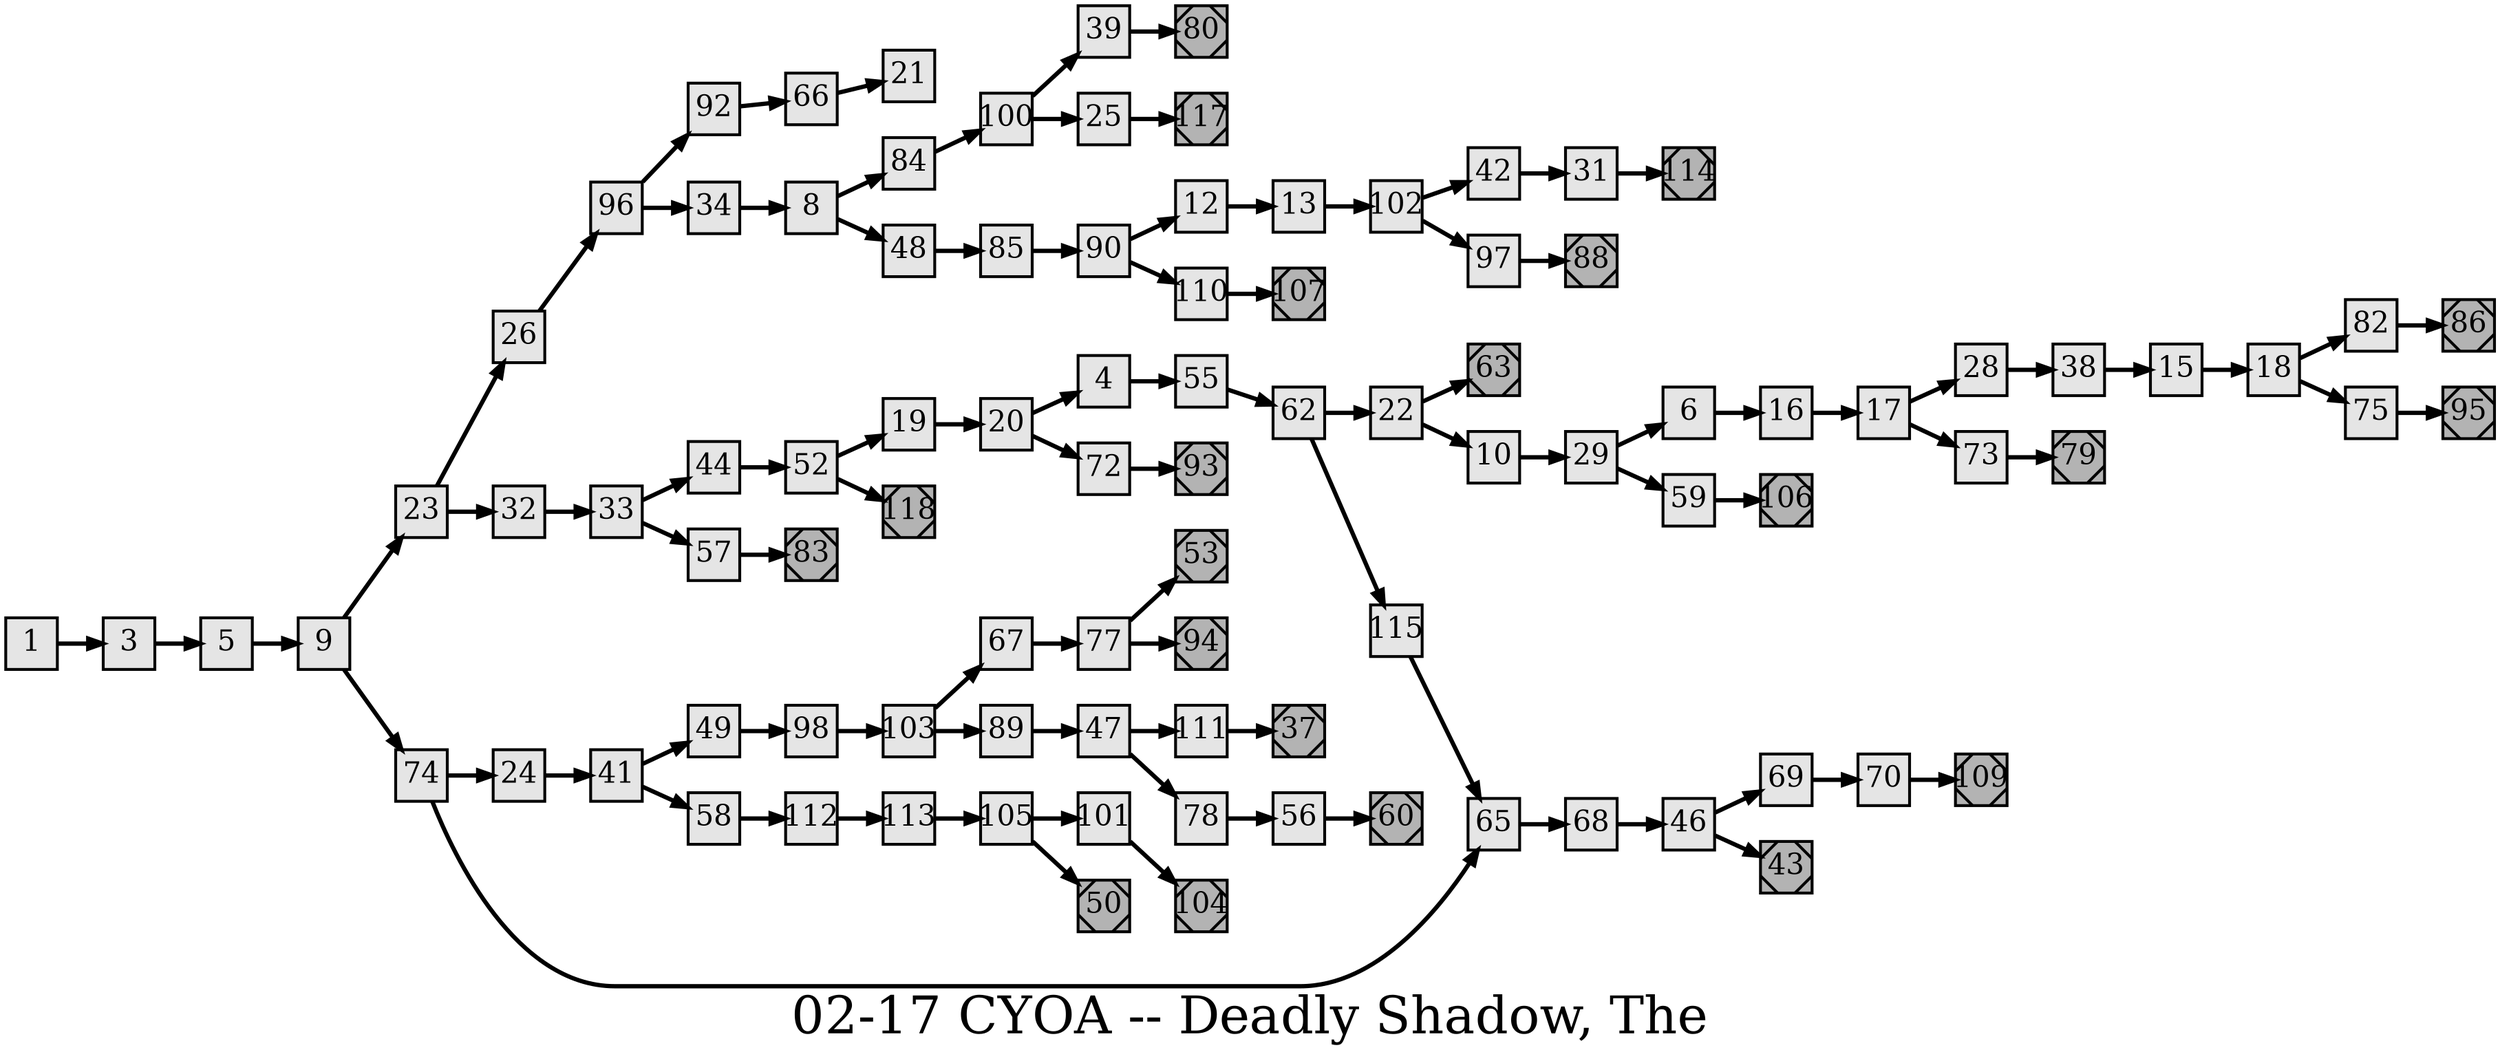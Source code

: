 digraph g{
  graph [ label="02-17 CYOA -- Deadly Shadow, The" rankdir=LR, ordering=out, fontsize=36, nodesep="0.35", ranksep="0.45"];
  node  [shape=rect, penwidth=2, fontsize=20, style=filled, fillcolor=grey90, margin="0,0", labelfloat=true, regular=true, fixedsize=true];
  edge  [labelfloat=true, penwidth=3, fontsize=12];
  // ---;
  // group  : Katz;
  // id     : 02-17;
  // gbid   : 525;
  // series : CYOA;
  // title  : Deadly Shadow, The;
  // author : Richard Brightfield;
  // credit:;
  // - name : Cindy Lam;
  // role : encoder;
  // date : 2018-03-16;
  // render:;
  // - name   : small;
  // styles : gvStyles.txt;
  // engine : dot;
  // comment: >;
  
  // ---;
  
  // From | To | Label;
  
  1 -> 3;
  3 -> 5;
  4 -> 55;
  5 -> 9;
  6 -> 16;
  8 -> 84;
  8 -> 48;
  9 -> 23;
  9 -> 74;
  10 -> 29;
  12 -> 13;
  13 -> 102;
  15 -> 18;
  16 -> 17;
  17 -> 28;
  17 -> 73;
  18 -> 82;
  18 -> 75;
  19 -> 20;
  20 -> 4;
  20 -> 72;
  22 -> 63;
  22 -> 10;
  23 -> 26;
  23 -> 32;
  24 -> 41;
  25 -> 117;
  26 -> 96;
  28 -> 38;
  29 -> 6;
  29 -> 59;
  31 -> 114;
  32 -> 33;
  33 -> 44;
  33 -> 57;
  34 -> 8;
  37	[ xlabel="E", shape=Msquare, fontsize=20, fillcolor=grey70, xlabel="" ];
  38 -> 15;
  39 -> 80;
  41 -> 49;
  41 -> 58;
  42 -> 31;
  43	[ xlabel="E", shape=Msquare, fontsize=20, fillcolor=grey70, xlabel="" ];
  44 -> 52;
  46 -> 69;
  46 -> 43;
  47 -> 111;
  47 -> 78;
  48 -> 85;
  49 -> 98;
  50	[ xlabel="E", shape=Msquare, fontsize=20, fillcolor=grey70, xlabel="" ];
  52 -> 19;
  52 -> 118;
  53	[ xlabel="E", shape=Msquare, fontsize=20, fillcolor=grey70, xlabel="" ];
  55 -> 62;
  56 -> 60;
  57 -> 83;
  58 -> 112;
  59 -> 106;
  60	[ xlabel="E", shape=Msquare, fontsize=20, fillcolor=grey70, xlabel="" ];
  62 -> 22;
  62 -> 115;
  63	[ xlabel="E", shape=Msquare, fontsize=20, fillcolor=grey70, xlabel="" ];
  65 -> 68;
  66 -> 21;
  67 -> 77;
  68 -> 46;
  69 -> 70;
  70 -> 109;
  72 -> 93;
  73 -> 79;
  74 -> 24;
  74 -> 65;
  75 -> 95;
  77 -> 53;
  77 -> 94;
  78 -> 56;
  79	[ xlabel="E", shape=Msquare, fontsize=20, fillcolor=grey70, xlabel="" ];
  80	[ xlabel="E", shape=Msquare, fontsize=20, fillcolor=grey70, xlabel="" ];
  82 -> 86;
  83	[ xlabel="E", shape=Msquare, fontsize=20, fillcolor=grey70, xlabel="" ];
  84 -> 100;
  85 -> 90;
  86	[ xlabel="E", shape=Msquare, fontsize=20, fillcolor=grey70, xlabel="" ];
  88	[ xlabel="E", shape=Msquare, fontsize=20, fillcolor=grey70, xlabel="" ];
  89 -> 47;
  90 -> 12;
  90 -> 110;
  92 -> 66;
  93	[ xlabel="E", shape=Msquare, fontsize=20, fillcolor=grey70, xlabel="" ];
  94	[ xlabel="E", shape=Msquare, fontsize=20, fillcolor=grey70, xlabel="" ];
  95	[ xlabel="E", shape=Msquare, fontsize=20, fillcolor=grey70, xlabel="" ];
  96 -> 92;
  96 -> 34;
  97 -> 88;
  98 -> 103;
  100 -> 39;
  100 -> 25;
  101 -> 104;
  102 -> 42;
  102 -> 97;
  103 -> 67;
  103 -> 89;
  104	[ xlabel="E", shape=Msquare, fontsize=20, fillcolor=grey70, xlabel="" ];
  105 -> 101;
  105 -> 50;
  106	[ xlabel="E", shape=Msquare, fontsize=20, fillcolor=grey70, xlabel="" ];
  107	[ xlabel="E", shape=Msquare, fontsize=20, fillcolor=grey70, xlabel="" ];
  109	[ xlabel="E", shape=Msquare, fontsize=20, fillcolor=grey70, xlabel="" ];
  110 -> 107;
  111 -> 37;
  112 -> 113;
  113 -> 105;
  114	[ xlabel="E", shape=Msquare, fontsize=20, fillcolor=grey70, xlabel="" ];
  115 -> 65;
  117	[ xlabel="E", shape=Msquare, fontsize=20, fillcolor=grey70, xlabel="" ];
  118	[ xlabel="E", shape=Msquare, fontsize=20, fillcolor=grey70, xlabel="" ];

  // Illustrations;
  
  3	[ xlabel="ILL", image="illustration-full.png", xlabel="" ];
  6	[ xlabel="ILL", image="illustration-full.png", xlabel="" ];
  10	[ xlabel="ILL", image="illustration-full.png", xlabel="" ];
  15	[ xlabel="ILL", image="illustration-full.png", xlabel="" ];
  26	[ xlabel="ILL", image="illustration-full.png", xlabel="" ];
  31	[ xlabel="ILL", image="illustration-full.png", xlabel="" ];
  34	[ xlabel="ILL", image="illustration-full.png", xlabel="" ];
  37	[ xlabel="ILL", image="illustration-full.png", xlabel="" ];
  41	[ xlabel="ILL", image="illustration-full.png", xlabel="" ];
  44	[ xlabel="ILL", image="illustration-full.png", xlabel="" ];
  50	[ xlabel="ILL", image="illustration-full.png", xlabel="" ];
  55	[ xlabel="ILL", image="illustration-full.png", xlabel="" ];
  60	[ xlabel="ILL", image="illustration-full.png", xlabel="" ];
  65	[ xlabel="ILL", image="illustration-full.png", xlabel="" ];
  70	[ xlabel="ILL", image="illustration-full.png", xlabel="" ];
  77	[ xlabel="ILL", image="illustration-full.png", xlabel="" ];
  80	[ xlabel="ILL", image="illustration-full.png", xlabel="" ];
  86	[ xlabel="ILL", image="illustration-full.png", xlabel="" ];
  90	[ xlabel="ILL", image="illustration-full.png", xlabel="" ];
  98	[ xlabel="ILL", image="illustration-full.png", xlabel="" ];
  109	[ xlabel="ILL", image="illustration-full.png", xlabel="" ];
  117	[ xlabel="ILL", image="illustration-full.png", xlabel="" ];
}

